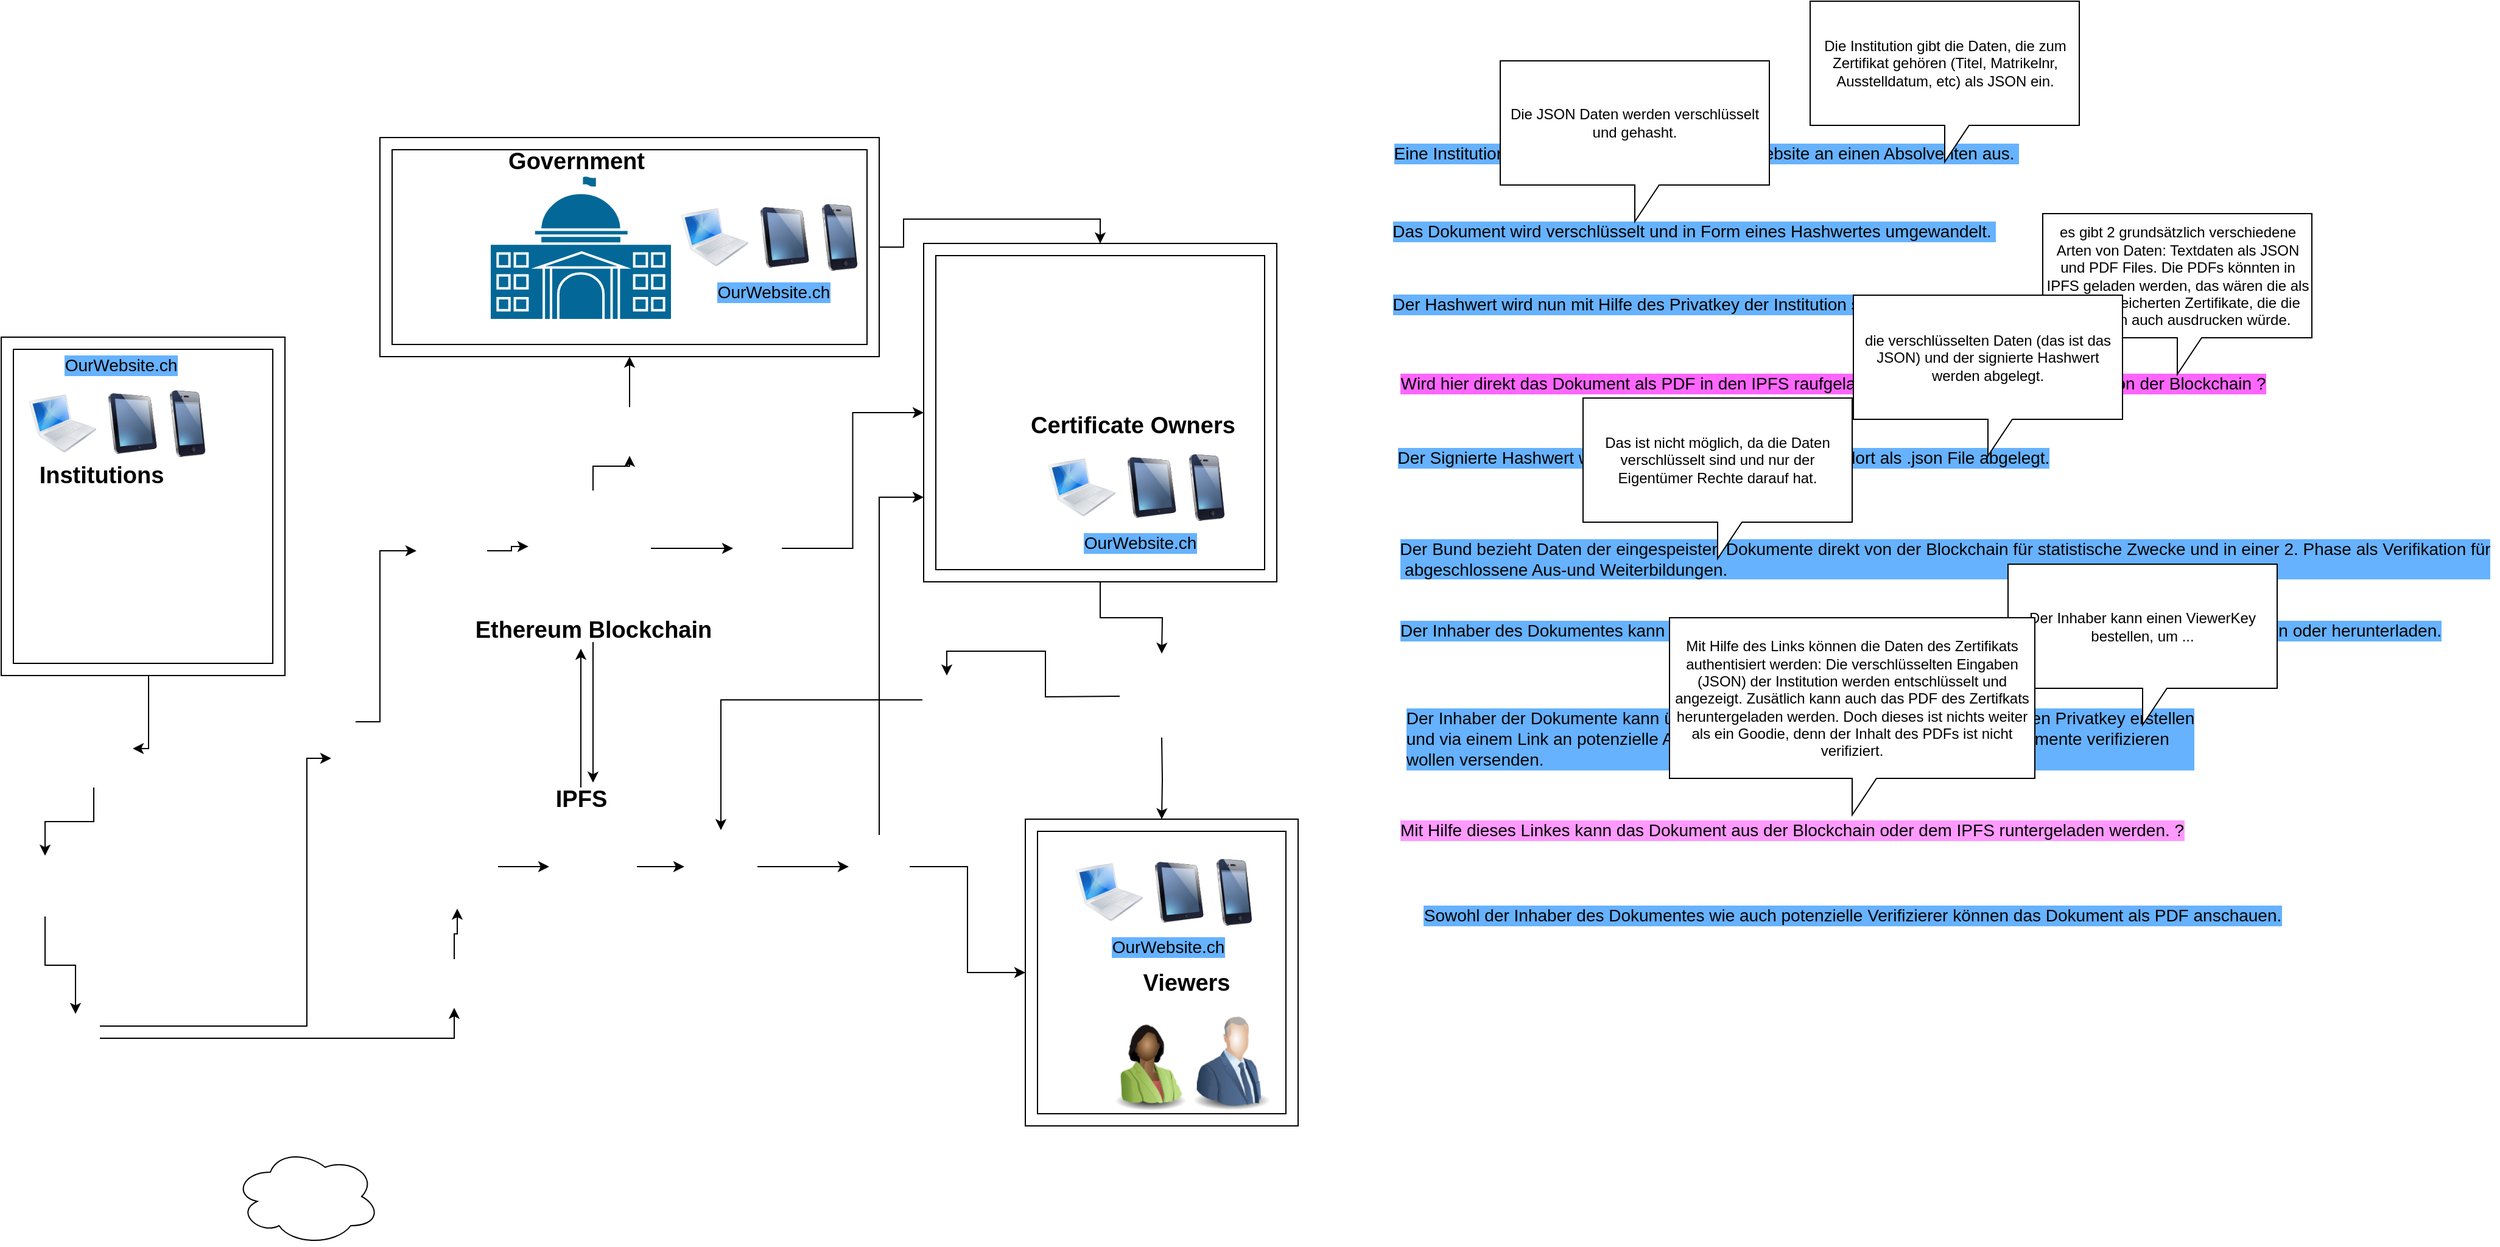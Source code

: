 <mxfile version="10.6.6" type="device"><diagram id="LoO-SVKAvbOdvh2cDljX" name="Page-1"><mxGraphModel dx="1378" dy="1638" grid="1" gridSize="10" guides="1" tooltips="1" connect="1" arrows="1" fold="1" page="1" pageScale="1" pageWidth="1100" pageHeight="850" math="0" shadow="0"><root><mxCell id="0"/><mxCell id="1" parent="0"/><mxCell id="8wt-W4BvJV8UJovlyLf7-13" value="" style="shape=mxgraph.cisco.buildings.government_building;html=1;dashed=0;fillColor=#036897;strokeColor=#ffffff;strokeWidth=2;verticalLabelPosition=bottom;verticalAlign=top" parent="1" vertex="1"><mxGeometry x="420" y="40" width="150" height="120" as="geometry"/></mxCell><mxCell id="8wt-W4BvJV8UJovlyLf7-14" value="" style="image;html=1;labelBackgroundColor=#ffffff;image=img/lib/clip_art/people/Suit_Woman_Green_Black_128x128.png" parent="1" vertex="1"><mxGeometry x="921.5" y="730" width="80" height="80" as="geometry"/></mxCell><mxCell id="8wt-W4BvJV8UJovlyLf7-15" value="" style="image;html=1;labelBackgroundColor=#ffffff;image=img/lib/clip_art/people/Suit_Man_Blue_128x128.png" parent="1" vertex="1"><mxGeometry x="989" y="730" width="80" height="80" as="geometry"/></mxCell><mxCell id="a0FkFMSqPZ42gqpdqapM-16" style="edgeStyle=orthogonalEdgeStyle;rounded=0;orthogonalLoop=1;jettySize=auto;html=1;entryX=0.5;entryY=0;entryDx=0;entryDy=0;fontSize=14;fontColor=#000000;" parent="1" source="8wt-W4BvJV8UJovlyLf7-20" target="a0FkFMSqPZ42gqpdqapM-1" edge="1"><mxGeometry relative="1" as="geometry"/></mxCell><mxCell id="8wt-W4BvJV8UJovlyLf7-20" value="" style="shape=image;html=1;verticalAlign=top;verticalLabelPosition=bottom;labelBackgroundColor=#ffffff;imageAspect=0;aspect=fixed;image=https://cdn4.iconfinder.com/data/icons/Basic_set2_Png/64/licence.png" parent="1" vertex="1"><mxGeometry x="63" y="480" width="64" height="64" as="geometry"/></mxCell><mxCell id="a0FkFMSqPZ42gqpdqapM-24" style="edgeStyle=orthogonalEdgeStyle;rounded=0;orthogonalLoop=1;jettySize=auto;html=1;entryX=0;entryY=0.5;entryDx=0;entryDy=0;fontSize=14;fontColor=#000000;entryPerimeter=0;" parent="1" source="8wt-W4BvJV8UJovlyLf7-21" target="a0FkFMSqPZ42gqpdqapM-50" edge="1"><mxGeometry relative="1" as="geometry"/></mxCell><mxCell id="8wt-W4BvJV8UJovlyLf7-21" value="" style="shape=image;html=1;verticalAlign=top;verticalLabelPosition=bottom;labelBackgroundColor=#ffffff;imageAspect=0;aspect=fixed;image=https://cdn1.iconfinder.com/data/icons/hawcons/32/699434-icon-70-document-file-pdf-128.png" parent="1" vertex="1"><mxGeometry x="715" y="583" width="50" height="52" as="geometry"/></mxCell><mxCell id="a0FkFMSqPZ42gqpdqapM-60" style="edgeStyle=orthogonalEdgeStyle;rounded=0;orthogonalLoop=1;jettySize=auto;html=1;entryX=-0.058;entryY=0.484;entryDx=0;entryDy=0;entryPerimeter=0;fontSize=14;fontColor=#000000;" parent="1" source="8wt-W4BvJV8UJovlyLf7-22" target="8wt-W4BvJV8UJovlyLf7-16" edge="1"><mxGeometry relative="1" as="geometry"/></mxCell><mxCell id="8wt-W4BvJV8UJovlyLf7-22" value="" style="shape=image;html=1;verticalAlign=top;verticalLabelPosition=bottom;labelBackgroundColor=#ffffff;imageAspect=0;aspect=fixed;image=https://cdn3.iconfinder.com/data/icons/file-set-volume-1/512/Artboard_9-128.png" parent="1" vertex="1"><mxGeometry x="360" y="320.5" width="58" height="58" as="geometry"/></mxCell><mxCell id="8wt-W4BvJV8UJovlyLf7-34" value="" style="shape=image;html=1;verticalAlign=top;verticalLabelPosition=bottom;labelBackgroundColor=#ffffff;imageAspect=0;aspect=fixed;image=https://cdn0.iconfinder.com/data/icons/Hand_Drawn_Web_Icon_Set/128/key_delete.png" parent="1" vertex="1"><mxGeometry x="350" y="57" width="51" height="51" as="geometry"/></mxCell><mxCell id="8wt-W4BvJV8UJovlyLf7-35" value="" style="shape=image;html=1;verticalAlign=top;verticalLabelPosition=bottom;labelBackgroundColor=#ffffff;imageAspect=0;aspect=fixed;image=https://cdn0.iconfinder.com/data/icons/Hand_Drawn_Web_Icon_Set/128/key_accept.png" parent="1" vertex="1"><mxGeometry x="350" y="108" width="52" height="52" as="geometry"/></mxCell><mxCell id="a0FkFMSqPZ42gqpdqapM-23" style="edgeStyle=orthogonalEdgeStyle;rounded=0;orthogonalLoop=1;jettySize=auto;html=1;entryX=0.5;entryY=0;entryDx=0;entryDy=0;fontSize=14;fontColor=#000000;" parent="1" source="a0FkFMSqPZ42gqpdqapM-88" target="a0FkFMSqPZ42gqpdqapM-5" edge="1"><mxGeometry relative="1" as="geometry"><mxPoint x="937.5" y="469" as="sourcePoint"/></mxGeometry></mxCell><mxCell id="a0FkFMSqPZ42gqpdqapM-52" style="edgeStyle=orthogonalEdgeStyle;rounded=0;orthogonalLoop=1;jettySize=auto;html=1;entryX=0.5;entryY=0;entryDx=0;entryDy=0;entryPerimeter=0;fontSize=14;fontColor=#000000;" parent="1" target="a0FkFMSqPZ42gqpdqapM-50" edge="1"><mxGeometry relative="1" as="geometry"><mxPoint x="972" y="503" as="sourcePoint"/></mxGeometry></mxCell><mxCell id="8wt-W4BvJV8UJovlyLf7-40" value="Government" style="text;html=1;resizable=0;autosize=1;align=center;verticalAlign=middle;points=[];fillColor=none;strokeColor=none;rounded=0;fontStyle=1;fontSize=19;" parent="1" vertex="1"><mxGeometry x="451" y="20" width="80" height="20" as="geometry"/></mxCell><mxCell id="a0FkFMSqPZ42gqpdqapM-117" style="edgeStyle=orthogonalEdgeStyle;rounded=0;orthogonalLoop=1;jettySize=auto;html=1;fontSize=14;fontColor=#000000;" parent="1" source="8wt-W4BvJV8UJovlyLf7-43" edge="1"><mxGeometry relative="1" as="geometry"><mxPoint x="495" y="430" as="targetPoint"/></mxGeometry></mxCell><mxCell id="8wt-W4BvJV8UJovlyLf7-43" value="IPFS" style="text;html=1;resizable=0;autosize=1;align=center;verticalAlign=middle;points=[];fillColor=none;strokeColor=none;rounded=0;fontStyle=1;fontSize=19;" parent="1" vertex="1"><mxGeometry x="475" y="544" width="40" height="20" as="geometry"/></mxCell><mxCell id="a0FkFMSqPZ42gqpdqapM-17" style="edgeStyle=orthogonalEdgeStyle;rounded=0;orthogonalLoop=1;jettySize=auto;html=1;entryX=0.5;entryY=1;entryDx=0;entryDy=0;fontSize=14;fontColor=#000000;" parent="1" source="a0FkFMSqPZ42gqpdqapM-69" target="a0FkFMSqPZ42gqpdqapM-6" edge="1"><mxGeometry relative="1" as="geometry"/></mxCell><mxCell id="a0FkFMSqPZ42gqpdqapM-79" style="edgeStyle=orthogonalEdgeStyle;rounded=0;orthogonalLoop=1;jettySize=auto;html=1;entryX=0.5;entryY=1;entryDx=0;entryDy=0;fontSize=14;fontColor=#000000;" parent="1" source="a0FkFMSqPZ42gqpdqapM-3" target="a0FkFMSqPZ42gqpdqapM-69" edge="1"><mxGeometry relative="1" as="geometry"/></mxCell><mxCell id="a0FkFMSqPZ42gqpdqapM-80" style="edgeStyle=orthogonalEdgeStyle;rounded=0;orthogonalLoop=1;jettySize=auto;html=1;exitX=1;exitY=0.25;exitDx=0;exitDy=0;fontSize=14;fontColor=#000000;entryX=0;entryY=0.5;entryDx=0;entryDy=0;" parent="1" source="a0FkFMSqPZ42gqpdqapM-70" target="8wt-W4BvJV8UJovlyLf7-22" edge="1"><mxGeometry relative="1" as="geometry"><Array as="points"><mxPoint x="330" y="490"/><mxPoint x="330" y="350"/></Array></mxGeometry></mxCell><mxCell id="a0FkFMSqPZ42gqpdqapM-3" value="" style="shape=image;html=1;verticalAlign=top;verticalLabelPosition=bottom;labelBackgroundColor=#ffffff;imageAspect=0;aspect=fixed;image=https://cdn3.iconfinder.com/data/icons/iconic-1/32/hash-128.png;fontSize=14;fontColor=#000000;" parent="1" vertex="1"><mxGeometry x="60" y="730" width="40" height="40" as="geometry"/></mxCell><mxCell id="a0FkFMSqPZ42gqpdqapM-22" style="edgeStyle=orthogonalEdgeStyle;rounded=0;orthogonalLoop=1;jettySize=auto;html=1;entryX=0;entryY=0.5;entryDx=0;entryDy=0;fontSize=14;fontColor=#000000;" parent="1" source="a0FkFMSqPZ42gqpdqapM-5" target="8wt-W4BvJV8UJovlyLf7-21" edge="1"><mxGeometry relative="1" as="geometry"/></mxCell><mxCell id="a0FkFMSqPZ42gqpdqapM-7" value="" style="group" parent="1" vertex="1" connectable="0"><mxGeometry x="42" y="182" width="297" height="270" as="geometry"/></mxCell><mxCell id="8wt-W4BvJV8UJovlyLf7-50" value="" style="group" parent="a0FkFMSqPZ42gqpdqapM-7" vertex="1" connectable="0"><mxGeometry y="35.5" width="145" height="55" as="geometry"/></mxCell><mxCell id="8wt-W4BvJV8UJovlyLf7-51" value="" style="image;html=1;labelBackgroundColor=#ffffff;image=img/lib/clip_art/computers/MacBook_128x128.png" parent="8wt-W4BvJV8UJovlyLf7-50" vertex="1"><mxGeometry y="2.5" width="55" height="50" as="geometry"/></mxCell><mxCell id="8wt-W4BvJV8UJovlyLf7-52" value="" style="image;html=1;labelBackgroundColor=#ffffff;image=img/lib/clip_art/computers/iPad_128x128.png" parent="8wt-W4BvJV8UJovlyLf7-50" vertex="1"><mxGeometry x="60" y="2.5" width="50" height="50" as="geometry"/></mxCell><mxCell id="8wt-W4BvJV8UJovlyLf7-53" value="" style="image;html=1;labelBackgroundColor=#ffffff;image=img/lib/clip_art/telecommunication/iPhone_128x128.png" parent="8wt-W4BvJV8UJovlyLf7-50" vertex="1"><mxGeometry x="115" width="30" height="55" as="geometry"/></mxCell><mxCell id="8wt-W4BvJV8UJovlyLf7-56" value="OurWebsite.ch" style="text;html=1;resizable=0;autosize=1;align=center;verticalAlign=middle;points=[];fillColor=none;strokeColor=none;rounded=0;fontSize=14;fontColor=#000000;labelBackgroundColor=#66B2FF;" parent="a0FkFMSqPZ42gqpdqapM-7" vertex="1"><mxGeometry x="5" width="140" height="30" as="geometry"/></mxCell><mxCell id="a0FkFMSqPZ42gqpdqapM-39" value="" style="verticalLabelPosition=bottom;verticalAlign=top;html=1;shape=mxgraph.basic.frame;dx=10;labelBackgroundColor=#66B2FF;fontSize=14;fontColor=#000000;" parent="a0FkFMSqPZ42gqpdqapM-7" vertex="1"><mxGeometry x="-23" y="-8" width="233" height="278" as="geometry"/></mxCell><mxCell id="a0FkFMSqPZ42gqpdqapM-8" value="" style="group" parent="1" vertex="1" connectable="0"><mxGeometry x="577.5" y="64.5" width="145" height="87.5" as="geometry"/></mxCell><mxCell id="8wt-W4BvJV8UJovlyLf7-46" value="" style="group" parent="a0FkFMSqPZ42gqpdqapM-8" vertex="1" connectable="0"><mxGeometry width="145" height="55" as="geometry"/></mxCell><mxCell id="8wt-W4BvJV8UJovlyLf7-47" value="" style="image;html=1;labelBackgroundColor=#ffffff;image=img/lib/clip_art/computers/MacBook_128x128.png" parent="8wt-W4BvJV8UJovlyLf7-46" vertex="1"><mxGeometry y="2.5" width="55" height="50" as="geometry"/></mxCell><mxCell id="8wt-W4BvJV8UJovlyLf7-48" value="" style="image;html=1;labelBackgroundColor=#ffffff;image=img/lib/clip_art/computers/iPad_128x128.png" parent="8wt-W4BvJV8UJovlyLf7-46" vertex="1"><mxGeometry x="60" y="2.5" width="50" height="50" as="geometry"/></mxCell><mxCell id="8wt-W4BvJV8UJovlyLf7-49" value="" style="image;html=1;labelBackgroundColor=#ffffff;image=img/lib/clip_art/telecommunication/iPhone_128x128.png" parent="8wt-W4BvJV8UJovlyLf7-46" vertex="1"><mxGeometry x="115" width="30" height="55" as="geometry"/></mxCell><mxCell id="8wt-W4BvJV8UJovlyLf7-55" value="OurWebsite.ch" style="text;html=1;resizable=0;autosize=1;align=center;verticalAlign=middle;points=[];fillColor=none;strokeColor=none;rounded=0;fontSize=14;fontColor=#000000;labelBackgroundColor=#66B2FF;" parent="a0FkFMSqPZ42gqpdqapM-8" vertex="1"><mxGeometry x="5" y="57.5" width="140" height="30" as="geometry"/></mxCell><mxCell id="a0FkFMSqPZ42gqpdqapM-14" value="" style="group" parent="1" vertex="1" connectable="0"><mxGeometry x="30" y="600" width="96" height="50" as="geometry"/></mxCell><mxCell id="a0FkFMSqPZ42gqpdqapM-1" value="" style="shape=image;html=1;verticalAlign=top;verticalLabelPosition=bottom;labelBackgroundColor=#ffffff;imageAspect=0;aspect=fixed;image=https://cdn4.iconfinder.com/data/icons/bussiness-and-media-outline/512/OUTLINE_Bussiness_and_Media-06-128.png;fontSize=14;fontColor=#000000;" parent="a0FkFMSqPZ42gqpdqapM-14" vertex="1"><mxGeometry width="50" height="50" as="geometry"/></mxCell><mxCell id="a0FkFMSqPZ42gqpdqapM-2" value="" style="shape=image;html=1;verticalAlign=top;verticalLabelPosition=bottom;labelBackgroundColor=#ffffff;imageAspect=0;aspect=fixed;image=https://cdn3.iconfinder.com/data/icons/iconic-1/32/hash-128.png;fontSize=14;fontColor=#000000;" parent="a0FkFMSqPZ42gqpdqapM-14" vertex="1"><mxGeometry x="56" y="5" width="40" height="40" as="geometry"/></mxCell><mxCell id="a0FkFMSqPZ42gqpdqapM-15" style="edgeStyle=orthogonalEdgeStyle;rounded=0;orthogonalLoop=1;jettySize=auto;html=1;entryX=0.5;entryY=0;entryDx=0;entryDy=0;fontSize=14;fontColor=#000000;" parent="1" source="a0FkFMSqPZ42gqpdqapM-1" target="a0FkFMSqPZ42gqpdqapM-3" edge="1"><mxGeometry relative="1" as="geometry"/></mxCell><mxCell id="a0FkFMSqPZ42gqpdqapM-25" value="" style="group" parent="1" vertex="1" connectable="0"><mxGeometry x="879" y="270" width="145" height="87.5" as="geometry"/></mxCell><mxCell id="a0FkFMSqPZ42gqpdqapM-26" value="" style="group" parent="a0FkFMSqPZ42gqpdqapM-25" vertex="1" connectable="0"><mxGeometry width="145" height="55" as="geometry"/></mxCell><mxCell id="a0FkFMSqPZ42gqpdqapM-27" value="" style="image;html=1;labelBackgroundColor=#ffffff;image=img/lib/clip_art/computers/MacBook_128x128.png" parent="a0FkFMSqPZ42gqpdqapM-26" vertex="1"><mxGeometry y="2.5" width="55" height="50" as="geometry"/></mxCell><mxCell id="a0FkFMSqPZ42gqpdqapM-28" value="" style="image;html=1;labelBackgroundColor=#ffffff;image=img/lib/clip_art/computers/iPad_128x128.png" parent="a0FkFMSqPZ42gqpdqapM-26" vertex="1"><mxGeometry x="60" y="2.5" width="50" height="50" as="geometry"/></mxCell><mxCell id="a0FkFMSqPZ42gqpdqapM-29" value="" style="image;html=1;labelBackgroundColor=#ffffff;image=img/lib/clip_art/telecommunication/iPhone_128x128.png" parent="a0FkFMSqPZ42gqpdqapM-26" vertex="1"><mxGeometry x="115" width="30" height="55" as="geometry"/></mxCell><mxCell id="a0FkFMSqPZ42gqpdqapM-30" value="OurWebsite.ch" style="text;html=1;resizable=0;autosize=1;align=center;verticalAlign=middle;points=[];fillColor=none;strokeColor=none;rounded=0;fontSize=14;fontColor=#000000;labelBackgroundColor=#66B2FF;" parent="a0FkFMSqPZ42gqpdqapM-25" vertex="1"><mxGeometry x="5" y="57.5" width="140" height="30" as="geometry"/></mxCell><mxCell id="a0FkFMSqPZ42gqpdqapM-31" value="" style="group" parent="1" vertex="1" connectable="0"><mxGeometry x="901.5" y="602.5" width="145" height="87.5" as="geometry"/></mxCell><mxCell id="a0FkFMSqPZ42gqpdqapM-32" value="" style="group" parent="a0FkFMSqPZ42gqpdqapM-31" vertex="1" connectable="0"><mxGeometry width="145" height="55" as="geometry"/></mxCell><mxCell id="a0FkFMSqPZ42gqpdqapM-33" value="" style="image;html=1;labelBackgroundColor=#ffffff;image=img/lib/clip_art/computers/MacBook_128x128.png" parent="a0FkFMSqPZ42gqpdqapM-32" vertex="1"><mxGeometry y="2.5" width="55" height="50" as="geometry"/></mxCell><mxCell id="a0FkFMSqPZ42gqpdqapM-34" value="" style="image;html=1;labelBackgroundColor=#ffffff;image=img/lib/clip_art/computers/iPad_128x128.png" parent="a0FkFMSqPZ42gqpdqapM-32" vertex="1"><mxGeometry x="60" y="2.5" width="50" height="50" as="geometry"/></mxCell><mxCell id="a0FkFMSqPZ42gqpdqapM-35" value="" style="image;html=1;labelBackgroundColor=#ffffff;image=img/lib/clip_art/telecommunication/iPhone_128x128.png" parent="a0FkFMSqPZ42gqpdqapM-32" vertex="1"><mxGeometry x="115" width="30" height="55" as="geometry"/></mxCell><mxCell id="a0FkFMSqPZ42gqpdqapM-36" value="OurWebsite.ch" style="text;html=1;resizable=0;autosize=1;align=center;verticalAlign=middle;points=[];fillColor=none;strokeColor=none;rounded=0;fontSize=14;fontColor=#000000;labelBackgroundColor=#66B2FF;" parent="a0FkFMSqPZ42gqpdqapM-31" vertex="1"><mxGeometry x="5" y="57.5" width="140" height="30" as="geometry"/></mxCell><mxCell id="a0FkFMSqPZ42gqpdqapM-37" value="" style="group" parent="1" vertex="1" connectable="0"><mxGeometry x="795.5" y="134" width="271" height="241" as="geometry"/></mxCell><mxCell id="8wt-W4BvJV8UJovlyLf7-28" value="" style="shape=image;html=1;verticalAlign=top;verticalLabelPosition=bottom;labelBackgroundColor=#ffffff;imageAspect=0;aspect=fixed;image=https://cdn1.iconfinder.com/data/icons/user-pictures/100/male3-128.png" parent="a0FkFMSqPZ42gqpdqapM-37" vertex="1"><mxGeometry x="59.5" y="4.5" width="93" height="93" as="geometry"/></mxCell><mxCell id="8wt-W4BvJV8UJovlyLf7-29" value="" style="shape=image;html=1;verticalAlign=top;verticalLabelPosition=bottom;labelBackgroundColor=#ffffff;imageAspect=0;aspect=fixed;image=https://cdn1.iconfinder.com/data/icons/user-pictures/100/female1-128.png" parent="a0FkFMSqPZ42gqpdqapM-37" vertex="1"><mxGeometry x="156" y="4.5" width="93" height="93" as="geometry"/></mxCell><mxCell id="8wt-W4BvJV8UJovlyLf7-30" value="" style="shape=image;html=1;verticalAlign=top;verticalLabelPosition=bottom;labelBackgroundColor=#ffffff;imageAspect=0;aspect=fixed;image=https://cdn0.iconfinder.com/data/icons/Hand_Drawn_Web_Icon_Set/128/key_delete.png" parent="a0FkFMSqPZ42gqpdqapM-37" vertex="1"><mxGeometry width="51" height="51" as="geometry"/></mxCell><mxCell id="8wt-W4BvJV8UJovlyLf7-31" value="" style="shape=image;html=1;verticalAlign=top;verticalLabelPosition=bottom;labelBackgroundColor=#ffffff;imageAspect=0;aspect=fixed;image=https://cdn0.iconfinder.com/data/icons/Hand_Drawn_Web_Icon_Set/128/key_accept.png" parent="a0FkFMSqPZ42gqpdqapM-37" vertex="1"><mxGeometry y="51" width="52" height="52" as="geometry"/></mxCell><mxCell id="8wt-W4BvJV8UJovlyLf7-42" value="Certificate Owners" style="text;html=1;resizable=0;autosize=1;align=center;verticalAlign=middle;points=[];fillColor=none;strokeColor=none;rounded=0;fontStyle=1;fontSize=19;" parent="a0FkFMSqPZ42gqpdqapM-37" vertex="1"><mxGeometry x="97.5" y="103" width="110" height="20" as="geometry"/></mxCell><mxCell id="a0FkFMSqPZ42gqpdqapM-40" value="" style="verticalLabelPosition=bottom;verticalAlign=top;html=1;shape=mxgraph.basic.frame;dx=10;labelBackgroundColor=#66B2FF;fontSize=14;fontColor=#000000;" parent="a0FkFMSqPZ42gqpdqapM-37" vertex="1"><mxGeometry x="-19" y="-37" width="290" height="278" as="geometry"/></mxCell><mxCell id="a0FkFMSqPZ42gqpdqapM-59" style="edgeStyle=orthogonalEdgeStyle;rounded=0;orthogonalLoop=1;jettySize=auto;html=1;entryX=0.5;entryY=0;entryDx=0;entryDy=0;entryPerimeter=0;fontSize=14;fontColor=#000000;" parent="1" source="a0FkFMSqPZ42gqpdqapM-41" target="a0FkFMSqPZ42gqpdqapM-40" edge="1"><mxGeometry relative="1" as="geometry"/></mxCell><mxCell id="a0FkFMSqPZ42gqpdqapM-41" value="" style="verticalLabelPosition=bottom;verticalAlign=top;html=1;shape=mxgraph.basic.frame;dx=10;labelBackgroundColor=#66B2FF;fontSize=14;fontColor=#000000;" parent="1" vertex="1"><mxGeometry x="330" y="10" width="410" height="180" as="geometry"/></mxCell><mxCell id="a0FkFMSqPZ42gqpdqapM-42" value="Viewers" style="text;html=1;resizable=0;autosize=1;align=center;verticalAlign=middle;points=[];fillColor=none;strokeColor=none;rounded=0;fontStyle=1;fontSize=19;" parent="1" vertex="1"><mxGeometry x="951.5" y="690" width="80" height="30" as="geometry"/></mxCell><mxCell id="a0FkFMSqPZ42gqpdqapM-50" value="" style="verticalLabelPosition=bottom;verticalAlign=top;html=1;shape=mxgraph.basic.frame;dx=10;labelBackgroundColor=#66B2FF;fontSize=14;fontColor=#000000;" parent="1" vertex="1"><mxGeometry x="860" y="570" width="224" height="252" as="geometry"/></mxCell><mxCell id="a0FkFMSqPZ42gqpdqapM-51" style="edgeStyle=orthogonalEdgeStyle;rounded=0;orthogonalLoop=1;jettySize=auto;html=1;fontSize=14;fontColor=#000000;" parent="1" source="a0FkFMSqPZ42gqpdqapM-40" edge="1"><mxGeometry relative="1" as="geometry"><mxPoint x="972" y="434" as="targetPoint"/></mxGeometry></mxCell><mxCell id="a0FkFMSqPZ42gqpdqapM-53" value="" style="group" parent="1" vertex="1" connectable="0"><mxGeometry x="360" y="573" width="280" height="72" as="geometry"/></mxCell><mxCell id="8wt-W4BvJV8UJovlyLf7-23" value="" style="shape=image;html=1;verticalAlign=top;verticalLabelPosition=bottom;labelBackgroundColor=#ffffff;imageAspect=0;aspect=fixed;image=https://cdn1.iconfinder.com/data/icons/gradient-android-apps/64/1-11-128.png" parent="a0FkFMSqPZ42gqpdqapM-53" vertex="1"><mxGeometry x="109" width="72" height="72" as="geometry"/></mxCell><mxCell id="a0FkFMSqPZ42gqpdqapM-5" value="" style="shape=image;html=1;verticalAlign=top;verticalLabelPosition=bottom;labelBackgroundColor=#ffffff;imageAspect=0;aspect=fixed;image=https://cdn2.iconfinder.com/data/icons/freecns-cumulus/32/519839-51_Coud_Arrow_Down-128.png;fontSize=14;fontColor=#000000;" parent="a0FkFMSqPZ42gqpdqapM-53" vertex="1"><mxGeometry x="220" y="6" width="60" height="60" as="geometry"/></mxCell><mxCell id="a0FkFMSqPZ42gqpdqapM-6" value="" style="shape=image;html=1;verticalAlign=top;verticalLabelPosition=bottom;labelBackgroundColor=#ffffff;imageAspect=0;aspect=fixed;image=https://cdn2.iconfinder.com/data/icons/freecns-cumulus/32/519838-50_Cloud_Arrow_Up-128.png;fontSize=14;fontColor=#000000;" parent="a0FkFMSqPZ42gqpdqapM-53" vertex="1"><mxGeometry y="1.5" width="67" height="69" as="geometry"/></mxCell><mxCell id="a0FkFMSqPZ42gqpdqapM-19" style="edgeStyle=orthogonalEdgeStyle;rounded=0;orthogonalLoop=1;jettySize=auto;html=1;entryX=0;entryY=0.5;entryDx=0;entryDy=0;fontSize=14;fontColor=#000000;" parent="a0FkFMSqPZ42gqpdqapM-53" source="8wt-W4BvJV8UJovlyLf7-23" target="a0FkFMSqPZ42gqpdqapM-5" edge="1"><mxGeometry relative="1" as="geometry"/></mxCell><mxCell id="a0FkFMSqPZ42gqpdqapM-21" style="edgeStyle=orthogonalEdgeStyle;rounded=0;orthogonalLoop=1;jettySize=auto;html=1;entryX=0;entryY=0.5;entryDx=0;entryDy=0;fontSize=14;fontColor=#000000;" parent="a0FkFMSqPZ42gqpdqapM-53" source="a0FkFMSqPZ42gqpdqapM-6" target="8wt-W4BvJV8UJovlyLf7-23" edge="1"><mxGeometry relative="1" as="geometry"/></mxCell><mxCell id="a0FkFMSqPZ42gqpdqapM-54" value="" style="group" parent="1" vertex="1" connectable="0"><mxGeometry x="440" y="300" width="130" height="124.5" as="geometry"/></mxCell><mxCell id="8wt-W4BvJV8UJovlyLf7-16" value="" style="shape=image;html=1;verticalAlign=top;verticalLabelPosition=bottom;labelBackgroundColor=#ffffff;imageAspect=0;aspect=fixed;image=https://cdn0.iconfinder.com/data/icons/blockchain-classic/256/Ethereum-128.png" parent="a0FkFMSqPZ42gqpdqapM-54" vertex="1"><mxGeometry x="17.5" width="95" height="95" as="geometry"/></mxCell><mxCell id="8wt-W4BvJV8UJovlyLf7-44" value="Ethereum Blockchain" style="text;html=1;resizable=0;autosize=1;align=center;verticalAlign=middle;points=[];fillColor=none;strokeColor=none;rounded=0;fontStyle=1;fontSize=19;" parent="a0FkFMSqPZ42gqpdqapM-54" vertex="1"><mxGeometry y="104.5" width="130" height="20" as="geometry"/></mxCell><mxCell id="a0FkFMSqPZ42gqpdqapM-56" value="" style="shape=image;html=1;verticalAlign=top;verticalLabelPosition=bottom;labelBackgroundColor=#ffffff;imageAspect=0;aspect=fixed;image=https://cdn0.iconfinder.com/data/icons/Hand_Drawn_Web_Icon_Set/128/key_delete.png;fontSize=14;fontColor=#000000;" parent="1" vertex="1"><mxGeometry x="937" y="434" width="70" height="70" as="geometry"/></mxCell><object label="" id="a0FkFMSqPZ42gqpdqapM-57"><mxCell style="edgeStyle=orthogonalEdgeStyle;rounded=0;orthogonalLoop=1;jettySize=auto;html=1;entryX=0.5;entryY=1;entryDx=0;entryDy=0;entryPerimeter=0;fontSize=14;fontColor=#000000;" parent="1" source="a0FkFMSqPZ42gqpdqapM-74" target="a0FkFMSqPZ42gqpdqapM-41" edge="1"><mxGeometry relative="1" as="geometry"/></mxCell></object><mxCell id="a0FkFMSqPZ42gqpdqapM-63" style="edgeStyle=orthogonalEdgeStyle;rounded=0;orthogonalLoop=1;jettySize=auto;html=1;entryX=0;entryY=0.5;entryDx=0;entryDy=0;entryPerimeter=0;fontSize=14;fontColor=#000000;" parent="1" source="a0FkFMSqPZ42gqpdqapM-84" target="a0FkFMSqPZ42gqpdqapM-40" edge="1"><mxGeometry relative="1" as="geometry"/></mxCell><mxCell id="a0FkFMSqPZ42gqpdqapM-64" value="" style="shape=image;html=1;verticalAlign=top;verticalLabelPosition=bottom;labelBackgroundColor=#ffffff;imageAspect=0;aspect=fixed;image=https://cdn3.iconfinder.com/data/icons/letters-and-numbers-1/32/number_1_blue-128.png;fontSize=14;fontColor=#000000;" parent="1" vertex="1"><mxGeometry x="152" y="464" width="40" height="40" as="geometry"/></mxCell><mxCell id="a0FkFMSqPZ42gqpdqapM-67" value="" style="shape=image;html=1;verticalAlign=top;verticalLabelPosition=bottom;labelBackgroundColor=#ffffff;imageAspect=0;aspect=fixed;image=https://cdn3.iconfinder.com/data/icons/letters-and-numbers-1/32/number_2_blue-128.png;fontSize=14;fontColor=#000000;" parent="1" vertex="1"><mxGeometry x="100" y="550" width="40" height="40" as="geometry"/></mxCell><mxCell id="a0FkFMSqPZ42gqpdqapM-68" value="" style="shape=image;html=1;verticalAlign=top;verticalLabelPosition=bottom;labelBackgroundColor=#ffffff;imageAspect=0;aspect=fixed;image=https://cdn3.iconfinder.com/data/icons/letters-and-numbers-1/32/number_3_blue-128.png;fontSize=14;fontColor=#000000;" parent="1" vertex="1"><mxGeometry x="86" y="662.5" width="40" height="40" as="geometry"/></mxCell><mxCell id="a0FkFMSqPZ42gqpdqapM-71" style="edgeStyle=orthogonalEdgeStyle;rounded=0;orthogonalLoop=1;jettySize=auto;html=1;exitX=0.5;exitY=0;exitDx=0;exitDy=0;entryX=0;entryY=0;entryDx=0;entryDy=208.5;entryPerimeter=0;fontSize=14;fontColor=#000000;" parent="1" source="8wt-W4BvJV8UJovlyLf7-21" target="a0FkFMSqPZ42gqpdqapM-40" edge="1"><mxGeometry relative="1" as="geometry"><Array as="points"><mxPoint x="740" y="306"/></Array></mxGeometry></mxCell><mxCell id="a0FkFMSqPZ42gqpdqapM-72" value="" style="group" parent="1" vertex="1" connectable="0"><mxGeometry x="42" y="278" width="189" height="156" as="geometry"/></mxCell><mxCell id="8wt-W4BvJV8UJovlyLf7-32" value="" style="shape=image;html=1;verticalAlign=top;verticalLabelPosition=bottom;labelBackgroundColor=#ffffff;imageAspect=0;aspect=fixed;image=https://cdn0.iconfinder.com/data/icons/small-n-flat/24/678086-institution-128.png" parent="a0FkFMSqPZ42gqpdqapM-72" vertex="1"><mxGeometry y="28" width="128" height="128" as="geometry"/></mxCell><mxCell id="8wt-W4BvJV8UJovlyLf7-36" value="" style="shape=image;html=1;verticalAlign=top;verticalLabelPosition=bottom;labelBackgroundColor=#ffffff;imageAspect=0;aspect=fixed;image=https://cdn0.iconfinder.com/data/icons/Hand_Drawn_Web_Icon_Set/128/key_delete.png" parent="a0FkFMSqPZ42gqpdqapM-72" vertex="1"><mxGeometry x="137" y="46" width="51" height="51" as="geometry"/></mxCell><mxCell id="8wt-W4BvJV8UJovlyLf7-37" value="" style="shape=image;html=1;verticalAlign=top;verticalLabelPosition=bottom;labelBackgroundColor=#ffffff;imageAspect=0;aspect=fixed;image=https://cdn0.iconfinder.com/data/icons/Hand_Drawn_Web_Icon_Set/128/key_accept.png" parent="a0FkFMSqPZ42gqpdqapM-72" vertex="1"><mxGeometry x="137" y="97" width="52" height="52" as="geometry"/></mxCell><mxCell id="8wt-W4BvJV8UJovlyLf7-41" value="Institutions" style="text;html=1;resizable=0;autosize=1;align=center;verticalAlign=middle;points=[];fillColor=none;strokeColor=none;rounded=0;fontStyle=1;fontSize=19;" parent="a0FkFMSqPZ42gqpdqapM-72" vertex="1"><mxGeometry x="24" width="70" height="20" as="geometry"/></mxCell><mxCell id="a0FkFMSqPZ42gqpdqapM-73" style="edgeStyle=orthogonalEdgeStyle;rounded=0;orthogonalLoop=1;jettySize=auto;html=1;entryX=1;entryY=0.5;entryDx=0;entryDy=0;fontSize=14;fontColor=#000000;" parent="1" source="a0FkFMSqPZ42gqpdqapM-39" target="8wt-W4BvJV8UJovlyLf7-20" edge="1"><mxGeometry relative="1" as="geometry"><Array as="points"><mxPoint x="140" y="450"/></Array></mxGeometry></mxCell><mxCell id="a0FkFMSqPZ42gqpdqapM-74" value="" style="shape=image;html=1;verticalAlign=top;verticalLabelPosition=bottom;labelBackgroundColor=#ffffff;imageAspect=0;aspect=fixed;image=https://cdn3.iconfinder.com/data/icons/letters-and-numbers-1/32/number_6_blue-128.png;fontSize=14;fontColor=#000000;" parent="1" vertex="1"><mxGeometry x="515" y="231.5" width="40" height="40" as="geometry"/></mxCell><object label="" id="a0FkFMSqPZ42gqpdqapM-75"><mxCell style="edgeStyle=orthogonalEdgeStyle;rounded=0;orthogonalLoop=1;jettySize=auto;html=1;entryX=0.5;entryY=1;entryDx=0;entryDy=0;entryPerimeter=0;fontSize=14;fontColor=#000000;" parent="1" source="8wt-W4BvJV8UJovlyLf7-16" target="a0FkFMSqPZ42gqpdqapM-74" edge="1"><mxGeometry relative="1" as="geometry"><mxPoint x="505" y="300" as="sourcePoint"/><mxPoint x="535" y="190" as="targetPoint"/></mxGeometry></mxCell></object><mxCell id="a0FkFMSqPZ42gqpdqapM-69" value="" style="shape=image;html=1;verticalAlign=top;verticalLabelPosition=bottom;labelBackgroundColor=#ffffff;imageAspect=0;aspect=fixed;image=https://cdn3.iconfinder.com/data/icons/letters-and-numbers-1/32/number_4_blue-128.png;fontSize=14;fontColor=#000000;" parent="1" vertex="1"><mxGeometry x="368" y="685" width="46" height="40" as="geometry"/></mxCell><mxCell id="a0FkFMSqPZ42gqpdqapM-70" value="" style="shape=image;html=1;verticalAlign=top;verticalLabelPosition=bottom;labelBackgroundColor=#ffffff;imageAspect=0;aspect=fixed;image=https://cdn3.iconfinder.com/data/icons/letters-and-numbers-1/32/number_5_blue-128.png;fontSize=14;fontColor=#000000;" parent="1" vertex="1"><mxGeometry x="270" y="480" width="40" height="40" as="geometry"/></mxCell><mxCell id="a0FkFMSqPZ42gqpdqapM-81" style="edgeStyle=orthogonalEdgeStyle;rounded=0;orthogonalLoop=1;jettySize=auto;html=1;exitX=1;exitY=0.25;exitDx=0;exitDy=0;fontSize=14;fontColor=#000000;entryX=0.5;entryY=1;entryDx=0;entryDy=0;" parent="1" source="a0FkFMSqPZ42gqpdqapM-3" target="a0FkFMSqPZ42gqpdqapM-70" edge="1"><mxGeometry relative="1" as="geometry"><mxPoint x="100" y="740" as="sourcePoint"/><mxPoint x="360" y="350" as="targetPoint"/><Array as="points"><mxPoint x="270" y="740"/><mxPoint x="270" y="520"/></Array></mxGeometry></mxCell><mxCell id="a0FkFMSqPZ42gqpdqapM-84" value="" style="shape=image;html=1;verticalAlign=top;verticalLabelPosition=bottom;labelBackgroundColor=#ffffff;imageAspect=0;aspect=fixed;image=https://cdn3.iconfinder.com/data/icons/letters-and-numbers-1/32/number_7_blue-128.png;fontSize=14;fontColor=#000000;" parent="1" vertex="1"><mxGeometry x="620" y="327.5" width="40" height="40" as="geometry"/></mxCell><mxCell id="a0FkFMSqPZ42gqpdqapM-85" style="edgeStyle=orthogonalEdgeStyle;rounded=0;orthogonalLoop=1;jettySize=auto;html=1;entryX=0;entryY=0.5;entryDx=0;entryDy=0;entryPerimeter=0;fontSize=14;fontColor=#000000;" parent="1" source="8wt-W4BvJV8UJovlyLf7-16" target="a0FkFMSqPZ42gqpdqapM-84" edge="1"><mxGeometry relative="1" as="geometry"><mxPoint x="552.5" y="348" as="sourcePoint"/><mxPoint x="777" y="236" as="targetPoint"/></mxGeometry></mxCell><mxCell id="a0FkFMSqPZ42gqpdqapM-87" value="" style="shape=image;html=1;verticalAlign=top;verticalLabelPosition=bottom;labelBackgroundColor=#ffffff;imageAspect=0;aspect=fixed;image=https://cdn3.iconfinder.com/data/icons/letters-and-numbers-1/32/number_8_blue-128.png;fontSize=14;fontColor=#000000;" parent="1" vertex="1"><mxGeometry x="1011.5" y="444" width="40" height="40" as="geometry"/></mxCell><mxCell id="a0FkFMSqPZ42gqpdqapM-88" value="" style="shape=image;html=1;verticalAlign=top;verticalLabelPosition=bottom;labelBackgroundColor=#ffffff;imageAspect=0;aspect=fixed;image=https://cdn3.iconfinder.com/data/icons/letters-and-numbers-1/32/number_9_blue-128.png;fontSize=14;fontColor=#000000;" parent="1" vertex="1"><mxGeometry x="775.5" y="452" width="40" height="40" as="geometry"/></mxCell><mxCell id="a0FkFMSqPZ42gqpdqapM-89" style="edgeStyle=orthogonalEdgeStyle;rounded=0;orthogonalLoop=1;jettySize=auto;html=1;entryX=0.5;entryY=0;entryDx=0;entryDy=0;fontSize=14;fontColor=#000000;" parent="1" target="a0FkFMSqPZ42gqpdqapM-88" edge="1"><mxGeometry relative="1" as="geometry"><mxPoint x="937.5" y="469" as="sourcePoint"/><mxPoint x="610" y="579" as="targetPoint"/></mxGeometry></mxCell><mxCell id="a0FkFMSqPZ42gqpdqapM-92" value="" style="group" parent="1" vertex="1" connectable="0"><mxGeometry x="761" y="705" width="70" height="75" as="geometry"/></mxCell><mxCell id="a0FkFMSqPZ42gqpdqapM-90" value="" style="shape=image;html=1;verticalAlign=top;verticalLabelPosition=bottom;labelBackgroundColor=#ffffff;imageAspect=0;aspect=fixed;image=https://cdn3.iconfinder.com/data/icons/letters-and-numbers-1/32/number_1_blue-128.png;fontSize=14;fontColor=#000000;" parent="a0FkFMSqPZ42gqpdqapM-92" vertex="1"><mxGeometry width="30.202" height="30.202" as="geometry"/></mxCell><mxCell id="a0FkFMSqPZ42gqpdqapM-91" value="" style="shape=image;html=1;verticalAlign=top;verticalLabelPosition=bottom;labelBackgroundColor=#ffffff;imageAspect=0;aspect=fixed;image=https://cdn3.iconfinder.com/data/icons/letters-and-numbers-1/32/number_0_blue-128.png;fontSize=14;fontColor=#000000;" parent="a0FkFMSqPZ42gqpdqapM-92" vertex="1"><mxGeometry x="29.73" width="30.202" height="30.202" as="geometry"/></mxCell><mxCell id="a0FkFMSqPZ42gqpdqapM-95" value="" style="group" parent="1" vertex="1" connectable="0"><mxGeometry x="809" y="20" width="70" height="50" as="geometry"/></mxCell><mxCell id="a0FkFMSqPZ42gqpdqapM-93" value="" style="shape=image;html=1;verticalAlign=top;verticalLabelPosition=bottom;labelBackgroundColor=#ffffff;imageAspect=0;aspect=fixed;image=https://cdn3.iconfinder.com/data/icons/letters-and-numbers-1/32/number_1_blue-128.png;fontSize=14;fontColor=#000000;" parent="a0FkFMSqPZ42gqpdqapM-95" vertex="1"><mxGeometry width="40.27" height="40.27" as="geometry"/></mxCell><mxCell id="a0FkFMSqPZ42gqpdqapM-94" value="" style="shape=image;html=1;verticalAlign=top;verticalLabelPosition=bottom;labelBackgroundColor=#ffffff;imageAspect=0;aspect=fixed;image=https://cdn3.iconfinder.com/data/icons/letters-and-numbers-1/32/number_1_blue-128.png;fontSize=14;fontColor=#000000;" parent="a0FkFMSqPZ42gqpdqapM-95" vertex="1"><mxGeometry x="29.73" width="40.27" height="40.27" as="geometry"/></mxCell><mxCell id="a0FkFMSqPZ42gqpdqapM-96" value="" style="shape=image;html=1;verticalAlign=top;verticalLabelPosition=bottom;labelBackgroundColor=#ffffff;imageAspect=0;aspect=fixed;image=https://cdn3.iconfinder.com/data/icons/letters-and-numbers-1/32/number_1_blue-128.png;fontSize=14;fontColor=#000000;" parent="1" vertex="1"><mxGeometry x="1100" y="6" width="54" height="54" as="geometry"/></mxCell><mxCell id="a0FkFMSqPZ42gqpdqapM-97" value="&lt;div style=&quot;text-align: left&quot;&gt;Eine Institution gibt ein Dokument über unsere Website an einen Absolventen aus.&amp;nbsp;&lt;/div&gt;" style="text;html=1;resizable=0;autosize=1;align=center;verticalAlign=middle;points=[];fillColor=none;strokeColor=none;rounded=0;labelBackgroundColor=#66B2FF;fontSize=14;fontColor=#000000;" parent="1" vertex="1"><mxGeometry x="1154" y="13" width="530" height="20" as="geometry"/></mxCell><mxCell id="a0FkFMSqPZ42gqpdqapM-98" value="" style="shape=image;html=1;verticalAlign=top;verticalLabelPosition=bottom;labelBackgroundColor=#ffffff;imageAspect=0;aspect=fixed;image=https://cdn3.iconfinder.com/data/icons/letters-and-numbers-1/32/number_2_blue-128.png;fontSize=14;fontColor=#000000;" parent="1" vertex="1"><mxGeometry x="1101" y="67" width="53" height="53" as="geometry"/></mxCell><mxCell id="a0FkFMSqPZ42gqpdqapM-99" value="&lt;div style=&quot;text-align: left&quot;&gt;Das Dokument wird verschlüsselt und in Form eines Hashwertes umgewandelt.&amp;nbsp;&lt;/div&gt;" style="text;html=1;resizable=0;autosize=1;align=center;verticalAlign=middle;points=[];fillColor=none;strokeColor=none;rounded=0;labelBackgroundColor=#66B2FF;fontSize=14;fontColor=#000000;" parent="1" vertex="1"><mxGeometry x="1154" y="77" width="510" height="20" as="geometry"/></mxCell><mxCell id="a0FkFMSqPZ42gqpdqapM-100" value="" style="shape=image;html=1;verticalAlign=top;verticalLabelPosition=bottom;labelBackgroundColor=#ffffff;imageAspect=0;aspect=fixed;image=https://cdn3.iconfinder.com/data/icons/letters-and-numbers-1/32/number_3_blue-128.png;fontSize=14;fontColor=#000000;" parent="1" vertex="1"><mxGeometry x="1101" y="133" width="57" height="57" as="geometry"/></mxCell><mxCell id="a0FkFMSqPZ42gqpdqapM-101" value="&lt;div style=&quot;text-align: left&quot;&gt;Der Hashwert wird nun mit Hilfe des Privatkey der Institution signiert.&lt;/div&gt;" style="text;html=1;resizable=0;autosize=1;align=center;verticalAlign=middle;points=[];fillColor=none;strokeColor=none;rounded=0;labelBackgroundColor=#66B2FF;fontSize=14;fontColor=#000000;" parent="1" vertex="1"><mxGeometry x="1154" y="137" width="440" height="20" as="geometry"/></mxCell><mxCell id="a0FkFMSqPZ42gqpdqapM-102" value="" style="shape=image;html=1;verticalAlign=top;verticalLabelPosition=bottom;labelBackgroundColor=#ffffff;imageAspect=0;aspect=fixed;image=https://cdn3.iconfinder.com/data/icons/letters-and-numbers-1/32/number_4_blue-128.png;fontSize=14;fontColor=#000000;" parent="1" vertex="1"><mxGeometry x="1101" y="196" width="54" height="54" as="geometry"/></mxCell><mxCell id="a0FkFMSqPZ42gqpdqapM-103" value="&lt;div style=&quot;text-align: left&quot;&gt;Wird hier direkt das Dokument als PDF in den IPFS raufgeladen oder bezieht IPFS die Daten von der Blockchain ?&lt;/div&gt;" style="text;html=1;resizable=0;autosize=1;align=center;verticalAlign=middle;points=[];fillColor=none;strokeColor=none;rounded=0;labelBackgroundColor=#FF66FF;fontSize=14;fontColor=#000000;" parent="1" vertex="1"><mxGeometry x="1158" y="202" width="730" height="20" as="geometry"/></mxCell><mxCell id="a0FkFMSqPZ42gqpdqapM-104" value="" style="shape=image;html=1;verticalAlign=top;verticalLabelPosition=bottom;labelBackgroundColor=#ffffff;imageAspect=0;aspect=fixed;image=https://cdn3.iconfinder.com/data/icons/letters-and-numbers-1/32/number_5_blue-128.png;fontSize=14;fontColor=#000000;" parent="1" vertex="1"><mxGeometry x="1101" y="261" width="59" height="59" as="geometry"/></mxCell><mxCell id="a0FkFMSqPZ42gqpdqapM-105" value="&lt;div style=&quot;text-align: left&quot;&gt;Der Signierte Hashwert wird in die Blockchain geladen und dort als .json File abgelegt.&lt;/div&gt;" style="text;html=1;resizable=0;autosize=1;align=center;verticalAlign=middle;points=[];fillColor=none;strokeColor=none;rounded=0;labelBackgroundColor=#66B2FF;fontSize=14;fontColor=#000000;" parent="1" vertex="1"><mxGeometry x="1158" y="262.5" width="550" height="20" as="geometry"/></mxCell><mxCell id="a0FkFMSqPZ42gqpdqapM-106" value="" style="shape=image;html=1;verticalAlign=top;verticalLabelPosition=bottom;labelBackgroundColor=#ffffff;imageAspect=0;aspect=fixed;image=https://cdn3.iconfinder.com/data/icons/letters-and-numbers-1/32/number_6_blue-128.png;fontSize=14;fontColor=#000000;" parent="1" vertex="1"><mxGeometry x="1101" y="331" width="59" height="59" as="geometry"/></mxCell><mxCell id="a0FkFMSqPZ42gqpdqapM-107" value="&lt;div style=&quot;text-align: left&quot;&gt;Der Bund bezieht Daten der eingespeisten Dokumente direkt von der Blockchain für statistische Zwecke und in einer 2. Phase als Verifikation für&lt;/div&gt;&lt;div style=&quot;text-align: left&quot;&gt;&amp;nbsp;abgeschlossene Aus-und Weiterbildungen.&lt;/div&gt;" style="text;html=1;resizable=0;autosize=1;align=center;verticalAlign=middle;points=[];fillColor=none;strokeColor=none;rounded=0;labelBackgroundColor=#66B2FF;fontSize=14;fontColor=#000000;" parent="1" vertex="1"><mxGeometry x="1160" y="336" width="910" height="40" as="geometry"/></mxCell><mxCell id="a0FkFMSqPZ42gqpdqapM-108" value="" style="shape=image;html=1;verticalAlign=top;verticalLabelPosition=bottom;labelBackgroundColor=#ffffff;imageAspect=0;aspect=fixed;image=https://cdn3.iconfinder.com/data/icons/letters-and-numbers-1/32/number_7_blue-128.png;fontSize=14;fontColor=#000000;" parent="1" vertex="1"><mxGeometry x="1101" y="395" width="65" height="65" as="geometry"/></mxCell><mxCell id="a0FkFMSqPZ42gqpdqapM-109" value="&lt;div style=&quot;text-align: left&quot;&gt;Der Inhaber des Dokumentes kann nun über unsere Website mithilfe des Schlüsselpaares seine Dokumente ansehen oder herunterladen.&lt;/div&gt;" style="text;html=1;resizable=0;autosize=1;align=center;verticalAlign=middle;points=[];fillColor=none;strokeColor=none;rounded=0;labelBackgroundColor=#66B2FF;fontSize=14;fontColor=#000000;" parent="1" vertex="1"><mxGeometry x="1160" y="404.5" width="870" height="20" as="geometry"/></mxCell><mxCell id="a0FkFMSqPZ42gqpdqapM-110" value="" style="shape=image;html=1;verticalAlign=top;verticalLabelPosition=bottom;labelBackgroundColor=#ffffff;imageAspect=0;aspect=fixed;image=https://cdn3.iconfinder.com/data/icons/letters-and-numbers-1/32/number_8_blue-128.png;fontSize=14;fontColor=#000000;" parent="1" vertex="1"><mxGeometry x="1101" y="469" width="61" height="61" as="geometry"/></mxCell><mxCell id="a0FkFMSqPZ42gqpdqapM-111" value="&lt;div style=&quot;text-align: left&quot;&gt;Der Inhaber der Dokumente kann über unsere Website&amp;nbsp;&lt;span&gt;einen einmalig Verwendbaren Privatkey erstellen&lt;/span&gt;&lt;/div&gt;&lt;div style=&quot;text-align: left&quot;&gt;&lt;span&gt;und via einem Link an potenzielle Arbeitgeber oder sonstige Personen die die Dokumente verifizieren&lt;/span&gt;&lt;/div&gt;&lt;div style=&quot;text-align: left&quot;&gt;wollen versenden.&amp;nbsp;&amp;nbsp;&lt;/div&gt;" style="text;html=1;resizable=0;autosize=1;align=center;verticalAlign=middle;points=[];fillColor=none;strokeColor=none;rounded=0;labelBackgroundColor=#66B2FF;fontSize=14;fontColor=#000000;" parent="1" vertex="1"><mxGeometry x="1166" y="474" width="660" height="60" as="geometry"/></mxCell><mxCell id="a0FkFMSqPZ42gqpdqapM-112" value="" style="shape=image;html=1;verticalAlign=top;verticalLabelPosition=bottom;labelBackgroundColor=#ffffff;imageAspect=0;aspect=fixed;image=https://cdn3.iconfinder.com/data/icons/letters-and-numbers-1/32/number_9_blue-128.png;fontSize=14;fontColor=#000000;" parent="1" vertex="1"><mxGeometry x="1101" y="554" width="66" height="66" as="geometry"/></mxCell><mxCell id="a0FkFMSqPZ42gqpdqapM-113" value="Mit Hilfe dieses Linkes kann das Dokument aus der Blockchain oder dem IPFS runtergeladen werden. ?" style="text;html=1;fontSize=14;fontColor=#000000;labelBackgroundColor=#FF99FF;" parent="1" vertex="1"><mxGeometry x="1166" y="564" width="640" height="30" as="geometry"/></mxCell><mxCell id="a0FkFMSqPZ42gqpdqapM-118" style="edgeStyle=orthogonalEdgeStyle;rounded=0;orthogonalLoop=1;jettySize=auto;html=1;fontSize=14;fontColor=#000000;" parent="1" source="8wt-W4BvJV8UJovlyLf7-44" edge="1"><mxGeometry relative="1" as="geometry"><mxPoint x="505" y="540" as="targetPoint"/></mxGeometry></mxCell><mxCell id="a0FkFMSqPZ42gqpdqapM-119" value="" style="shape=image;html=1;verticalAlign=top;verticalLabelPosition=bottom;labelBackgroundColor=#ffffff;imageAspect=0;aspect=fixed;image=https://cdn4.iconfinder.com/data/icons/universal-7/614/13_-_Question-128.png;fontSize=14;fontColor=#000000;" parent="1" vertex="1"><mxGeometry x="486" y="434" width="85" height="85" as="geometry"/></mxCell><mxCell id="a0FkFMSqPZ42gqpdqapM-120" value="" style="shape=image;html=1;verticalAlign=top;verticalLabelPosition=bottom;labelBackgroundColor=#ffffff;imageAspect=0;aspect=fixed;image=https://cdn3.iconfinder.com/data/icons/letters-and-numbers-1/32/number_1_blue-128.png;fontSize=14;fontColor=#000000;" parent="1" vertex="1"><mxGeometry x="1101" y="632" width="48" height="48" as="geometry"/></mxCell><mxCell id="a0FkFMSqPZ42gqpdqapM-121" value="" style="shape=image;html=1;verticalAlign=top;verticalLabelPosition=bottom;labelBackgroundColor=#ffffff;imageAspect=0;aspect=fixed;image=https://cdn3.iconfinder.com/data/icons/letters-and-numbers-1/32/number_0_blue-128.png;fontSize=14;fontColor=#000000;" parent="1" vertex="1"><mxGeometry x="1134" y="635" width="45" height="45" as="geometry"/></mxCell><mxCell id="a0FkFMSqPZ42gqpdqapM-122" value="&lt;div style=&quot;text-align: left&quot;&gt;Sowohl der Inhaber des Dokumentes wie auch potenzielle Verifizierer können das Dokument als PDF anschauen.&lt;/div&gt;" style="text;html=1;resizable=0;autosize=1;align=center;verticalAlign=middle;points=[];fillColor=none;strokeColor=none;rounded=0;labelBackgroundColor=#66B2FF;fontSize=14;fontColor=#000000;" parent="1" vertex="1"><mxGeometry x="1179" y="639" width="720" height="20" as="geometry"/></mxCell><mxCell id="LRxLUJIyP-OMxZ0gz5Sf-1" value="" style="ellipse;shape=cloud;whiteSpace=wrap;html=1;" vertex="1" parent="1"><mxGeometry x="210" y="840" width="120" height="80" as="geometry"/></mxCell><mxCell id="LRxLUJIyP-OMxZ0gz5Sf-2" value="es gibt 2 grundsätzlich verschiedene Arten von Daten: Textdaten als JSON und PDF Files. Die PDFs könnten in IPFS geladen werden, das wären die als PDF gespeicherten Zertifikate, die die Institution auch ausdrucken würde." style="shape=callout;whiteSpace=wrap;html=1;perimeter=calloutPerimeter;" vertex="1" parent="1"><mxGeometry x="1695.5" y="72.5" width="221" height="132" as="geometry"/></mxCell><mxCell id="LRxLUJIyP-OMxZ0gz5Sf-3" value="die verschlüsselten Daten (das ist das JSON) und der signierte Hashwert werden abgelegt." style="shape=callout;whiteSpace=wrap;html=1;perimeter=calloutPerimeter;" vertex="1" parent="1"><mxGeometry x="1540" y="139.5" width="221" height="132" as="geometry"/></mxCell><mxCell id="LRxLUJIyP-OMxZ0gz5Sf-4" value="Die Institution gibt die Daten, die zum Zertifikat gehören (Titel, Matrikelnr, Ausstelldatum, etc) als JSON ein." style="shape=callout;whiteSpace=wrap;html=1;perimeter=calloutPerimeter;" vertex="1" parent="1"><mxGeometry x="1504.5" y="-102" width="221" height="132" as="geometry"/></mxCell><mxCell id="LRxLUJIyP-OMxZ0gz5Sf-5" value="Die JSON Daten werden verschlüsselt und gehasht." style="shape=callout;whiteSpace=wrap;html=1;perimeter=calloutPerimeter;" vertex="1" parent="1"><mxGeometry x="1250" y="-53" width="221" height="132" as="geometry"/></mxCell><mxCell id="LRxLUJIyP-OMxZ0gz5Sf-6" value="Das ist nicht möglich, da die Daten verschlüsselt sind und nur der Eigentümer Rechte darauf hat." style="shape=callout;whiteSpace=wrap;html=1;perimeter=calloutPerimeter;" vertex="1" parent="1"><mxGeometry x="1318" y="224" width="221" height="132" as="geometry"/></mxCell><mxCell id="LRxLUJIyP-OMxZ0gz5Sf-7" value="Der Inhaber kann einen ViewerKey bestellen, um ..." style="shape=callout;whiteSpace=wrap;html=1;perimeter=calloutPerimeter;" vertex="1" parent="1"><mxGeometry x="1667" y="360.5" width="221" height="132" as="geometry"/></mxCell><mxCell id="LRxLUJIyP-OMxZ0gz5Sf-8" value="Mit Hilfe des Links können die Daten des Zertifikats authentisiert werden: Die verschlüsselten Eingaben (JSON) der Institution werden entschlüsselt und angezeigt. Zusätlich kann auch das PDF des Zertifkats heruntergeladen werden. Doch dieses ist nichts weiter als ein Goodie, denn der Inhalt des PDFs ist nicht verifiziert." style="shape=callout;whiteSpace=wrap;html=1;perimeter=calloutPerimeter;" vertex="1" parent="1"><mxGeometry x="1389" y="404.5" width="300" height="162" as="geometry"/></mxCell></root></mxGraphModel></diagram></mxfile>